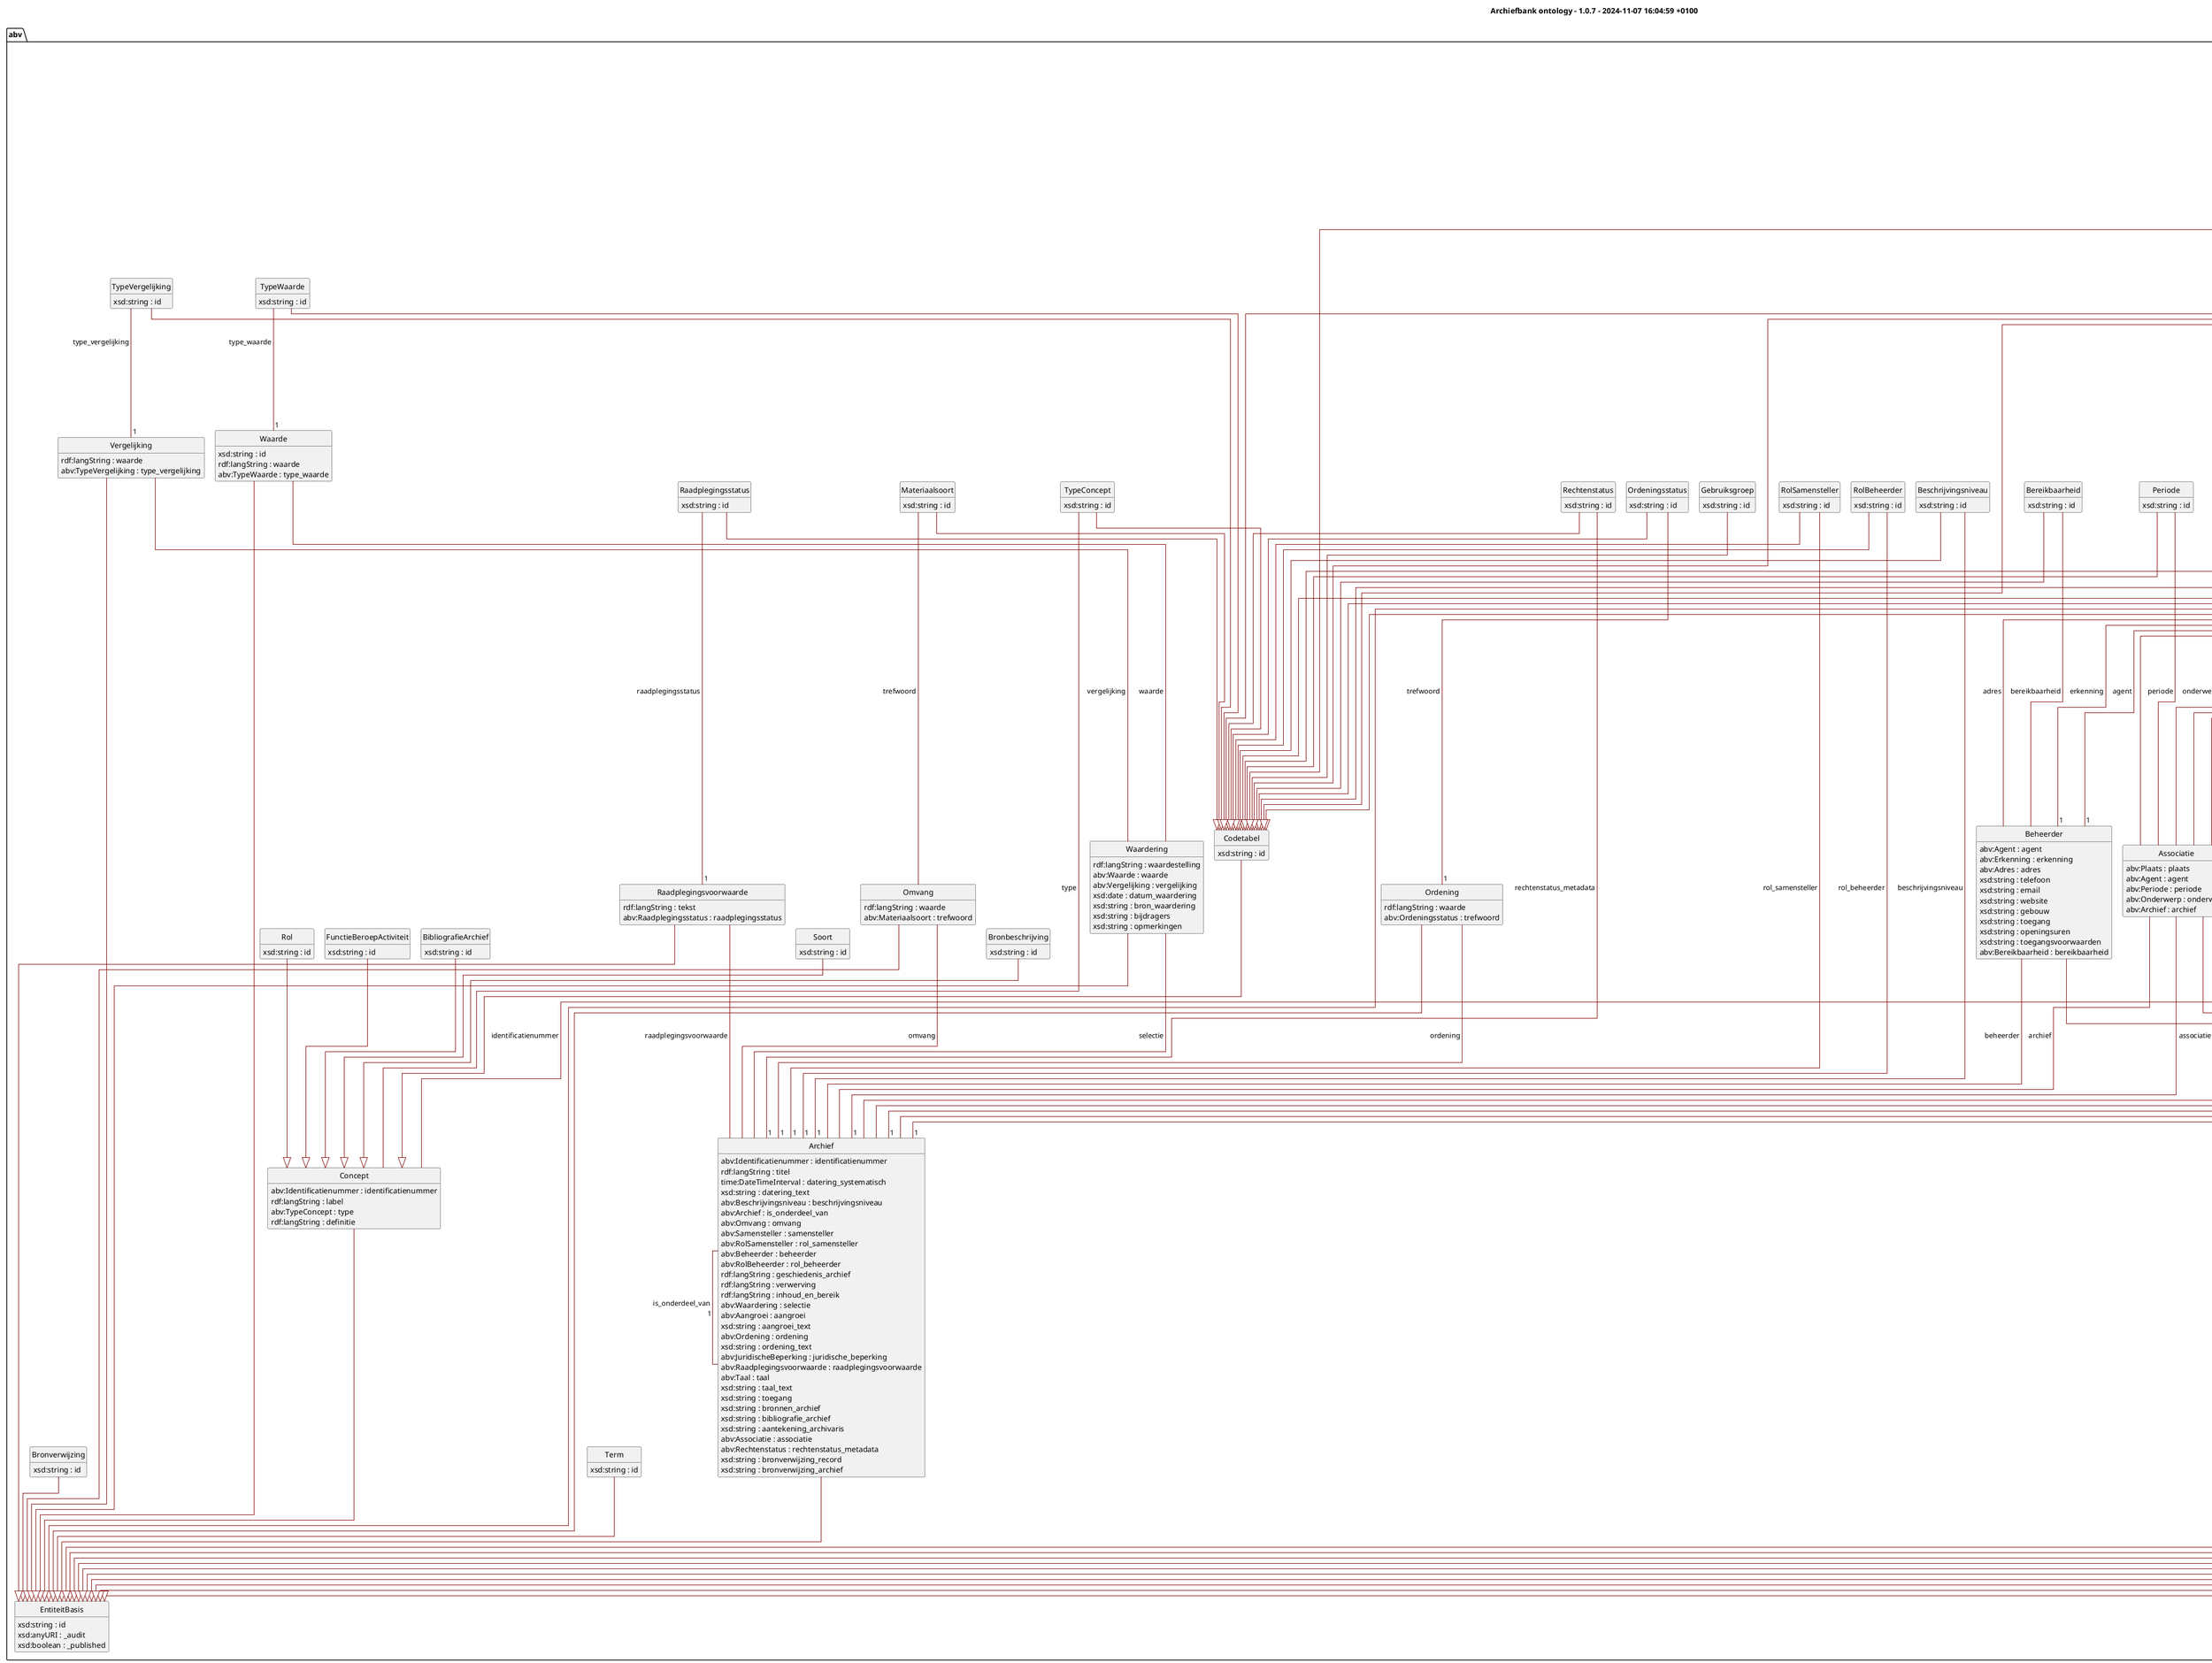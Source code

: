 @startuml
!pragma layout elk
skinparam classFontSize 14
!define LIGHTORANGE
skinparam groupInheritance 1
skinparam componentStyle uml2
skinparam wrapMessageWidth 100
skinparam ArrowColor #Maroon

title Archiefbank ontology - 1.0.7 - 2024-11-07 16:04:59 +0100
              
package abv {

class Aangroei{
	{field} xsd:string : id 
}

Aangroei --|> Codetabel

class Adres{
	{field} xsd:string : straat_en_nummer 
	{field} abv:Plaats : gemeente 
}
Plaats - "1" Adres : gemeente >
Adres --|> EntiteitBasis

class Agent{
	{field} abv:Identificatienummer : identificatienummer 
	{field} abv:Naam : naam 
	{field} abv:TypeAgent : type 
	{field} time:DateTimeInterval : datering_systematisch 
	{field} xsd:string : datering_text 
	{field} rdf:langString : geschiedenis_agent 
	{field} abv:Taal : taal 
	{field} abv:Associatie : associaties 
	{field} xsd:string : bronnen_agent 
	{field} xsd:string : bibliografie_agent 
	{field} xsd:string : bronverwijzing_record 
	{field} xsd:string : opmerking 
}
Identificatienummer -  Agent : identificatienummer >
Naam -  Agent : naam >
TypeAgent - "1" Agent : type >
Taal -  Agent : taal >
Associatie - "1" Agent : associaties >
Agent --|> EntiteitBasis

class Archief{
	{field} abv:Identificatienummer : identificatienummer 
	{field} rdf:langString : titel 
	{field} time:DateTimeInterval : datering_systematisch 
	{field} xsd:string : datering_text 
	{field} abv:Beschrijvingsniveau : beschrijvingsniveau 
	{field} abv:Archief : is_onderdeel_van 
	{field} abv:Omvang : omvang 
	{field} abv:Samensteller : samensteller 
	{field} abv:RolSamensteller : rol_samensteller 
	{field} abv:Beheerder : beheerder 
	{field} abv:RolBeheerder : rol_beheerder 
	{field} rdf:langString : geschiedenis_archief 
	{field} rdf:langString : verwerving 
	{field} rdf:langString : inhoud_en_bereik 
	{field} abv:Waardering : selectie 
	{field} abv:Aangroei : aangroei 
	{field} xsd:string : aangroei_text 
	{field} abv:Ordening : ordening 
	{field} xsd:string : ordening_text 
	{field} abv:JuridischeBeperking : juridische_beperking 
	{field} abv:Raadplegingsvoorwaarde : raadplegingsvoorwaarde 
	{field} abv:Taal : taal 
	{field} xsd:string : taal_text 
	{field} xsd:string : toegang 
	{field} xsd:string : bronnen_archief 
	{field} xsd:string : bibliografie_archief 
	{field} xsd:string : aantekening_archivaris 
	{field} abv:Associatie : associatie 
	{field} abv:Rechtenstatus : rechtenstatus_metadata 
	{field} xsd:string : bronverwijzing_record 
	{field} xsd:string : bronverwijzing_archief 
}
Identificatienummer -  Archief : identificatienummer >
Beschrijvingsniveau - "1" Archief : beschrijvingsniveau >
Archief - "1" Archief : is_onderdeel_van >
Omvang -  Archief : omvang >
Samensteller -  Archief : samensteller >
RolSamensteller - "1" Archief : rol_samensteller >
Beheerder -  Archief : beheerder >
RolBeheerder - "1" Archief : rol_beheerder >
Waardering -  Archief : selectie >
Aangroei - "1" Archief : aangroei >
Ordening - "1" Archief : ordening >
JuridischeBeperking - "1" Archief : juridische_beperking >
Raadplegingsvoorwaarde -  Archief : raadplegingsvoorwaarde >
Taal -  Archief : taal >
Associatie - "1" Archief : associatie >
Rechtenstatus - "1" Archief : rechtenstatus_metadata >
Archief --|> EntiteitBasis

class Associatie{
	{field} abv:Plaats : plaats 
	{field} abv:Agent : agent 
	{field} abv:Periode : periode 
	{field} abv:Onderwerp : onderwerp 
	{field} abv:Archief : archief 
}
Plaats -  Associatie : plaats >
Agent -  Associatie : agent >
Periode -  Associatie : periode >
Onderwerp -  Associatie : onderwerp >
Archief -  Associatie : archief >
Associatie --|> EntiteitBasis

class Beheerder{
	{field} abv:Agent : agent 
	{field} abv:Erkenning : erkenning 
	{field} abv:Adres : adres 
	{field} xsd:string : telefoon 
	{field} xsd:string : email 
	{field} xsd:string : website 
	{field} xsd:string : gebouw 
	{field} xsd:string : toegang 
	{field} xsd:string : openingsuren 
	{field} xsd:string : toegangsvoorwaarden 
	{field} abv:Bereikbaarheid : bereikbaarheid 
}
Agent - "1" Beheerder : agent >
Erkenning - "1" Beheerder : erkenning >
Adres -  Beheerder : adres >
Bereikbaarheid -  Beheerder : bereikbaarheid >
Beheerder --|> EntiteitBasis

class Bereikbaarheid{
	{field} xsd:string : id 
}

Bereikbaarheid --|> Codetabel

class Beschrijvingsniveau{
	{field} xsd:string : id 
}

Beschrijvingsniveau --|> Codetabel

class BibliografieArchief{
	{field} xsd:string : id 
}

BibliografieArchief --|> Concept

class Bronbeschrijving{
	{field} xsd:string : id 
}

Bronbeschrijving --|> Concept

class Bronverwijzing{
	{field} xsd:string : id 
}

Bronverwijzing --|> EntiteitBasis

class Codetabel{
	{field} xsd:string : id 
}

Codetabel --|> Concept

class Concept{
	{field} abv:Identificatienummer : identificatienummer 
	{field} rdf:langString : label 
	{field} abv:TypeConcept : type 
	{field} rdf:langString : definitie 
}
Identificatienummer -  Concept : identificatienummer >
TypeConcept -  Concept : type >
Concept --|> EntiteitBasis

class Datering{
	{field} xsd:string : id 
}

Datering --|> EntiteitBasis

class EntiteitBasis{
	{field} xsd:string : id 
	{field} xsd:anyURI : _audit 
	{field} xsd:boolean : _published 
}


class Erkenning{
	{field} xsd:string : id 
}

Erkenning --|> Codetabel

class Functie{
	{field} xsd:string : id 
}

Functie --|> Codetabel

class FunctieBeroepActiviteit{
	{field} xsd:string : id 
}

FunctieBeroepActiviteit --|> Concept

class Gebruiksgroep{
	{field} xsd:string : id 
}

Gebruiksgroep --|> Codetabel

class Identificatienummer{
	{field} rdf:langString : waarde 
	{field} abv:TypeIdentificatienummer : type 
	{field} abv:Agent : bron 
}
TypeIdentificatienummer - "1" Identificatienummer : type >
Agent - "1" Identificatienummer : bron >
Identificatienummer --|> EntiteitBasis

class JuridischeBeperking{
	{field} xsd:boolean : privacy_gevoelig 
	{field} xsd:boolean : contractuele_beperking 
	{field} xsd:boolean : gevoelig_voor_auteursrechtelijkebescherming 
}

JuridischeBeperking --|> EntiteitBasis

class Materiaalsoort{
	{field} xsd:string : id 
}

Materiaalsoort --|> Codetabel

class Naam{
	{field} rdf:langString : waarde 
	{field} abv:TypeNaam : type_naam 
}
TypeNaam - "1" Naam : type_naam >
Naam --|> EntiteitBasis

class Omvang{
	{field} rdf:langString : waarde 
	{field} abv:Materiaalsoort : trefwoord 
}
Materiaalsoort -  Omvang : trefwoord >
Omvang --|> EntiteitBasis

class Onderwerp{
	{field} xsd:string : id 
}

Onderwerp --|> Codetabel

class Ordening{
	{field} rdf:langString : waarde 
	{field} abv:Ordeningsstatus : trefwoord 
}
Ordeningsstatus - "1" Ordening : trefwoord >
Ordening --|> EntiteitBasis

class Ordeningsstatus{
	{field} xsd:string : id 
}

Ordeningsstatus --|> Codetabel

class Periode{
	{field} xsd:string : id 
}

Periode --|> Codetabel

class Plaats{
	{field} abv:TypeNaam : type 
}
TypeNaam - "1" Plaats : type >
Plaats --|> Codetabel

class Publicatie{
	{field} abv:Identificatienummer : identificatienummer 
	{field} xsd:string : bibliografische_verwijzing 
	{field} abv:Naam : auteur 
	{field} rdf:langString : titel 
	{field} xsd:string : reeks 
	{field} xsd:string : reeksnummer 
	{field} xsd:string : uitgever 
	{field} xsd:string : plaats_van_uitgave 
	{field} xsd:date : datum_uitgave 
	{field} xsd:anyURI : url 
}
Identificatienummer -  Publicatie : identificatienummer >
Naam -  Publicatie : auteur >
Publicatie --|> EntiteitBasis

class Raadplegingsstatus{
	{field} xsd:string : id 
}

Raadplegingsstatus --|> Codetabel

class Raadplegingsvoorwaarde{
	{field} rdf:langString : tekst 
	{field} abv:Raadplegingsstatus : raadplegingsstatus 
}
Raadplegingsstatus - "1" Raadplegingsvoorwaarde : raadplegingsstatus >
Raadplegingsvoorwaarde --|> EntiteitBasis

class Rechtenstatus{
	{field} xsd:string : id 
}

Rechtenstatus --|> Codetabel

class Rol{
	{field} xsd:string : id 
}

Rol --|> Concept

class RolBeheerder{
	{field} xsd:string : id 
}

RolBeheerder --|> Codetabel

class RolSamensteller{
	{field} xsd:string : id 
}

RolSamensteller --|> Codetabel

class Samensteller{
	{field} abv:Agent : agent 
	{field} abv:Functie : functie_beroep_activiteit 
}
Agent - "1" Samensteller : agent >
Functie -  Samensteller : functie_beroep_activiteit >
Samensteller --|> EntiteitBasis

class Soort{
	{field} xsd:string : id 
}

Soort --|> Concept

class Taal{
	{field} xsd:string : id 
}

Taal --|> Codetabel

class Term{
	{field} xsd:string : id 
}

Term --|> EntiteitBasis

class Toegang{
	{field} xsd:string : id 
}

Toegang --|> EntiteitBasis

class TypeAgent{
	{field} xsd:string : id 
}

TypeAgent --|> Codetabel

class TypeConcept{
	{field} xsd:string : id 
}

TypeConcept --|> Codetabel

class TypeIdentificatienummer{
	{field} xsd:string : id 
}

TypeIdentificatienummer --|> Codetabel

class TypeNaam{
	{field} xsd:string : id 
}

TypeNaam --|> Codetabel

class TypeVergelijking{
	{field} xsd:string : id 
}

TypeVergelijking --|> Codetabel

class TypeWaarde{
	{field} xsd:string : id 
}

TypeWaarde --|> Codetabel

class Vergelijking{
	{field} rdf:langString : waarde 
	{field} abv:TypeVergelijking : type_vergelijking 
}
TypeVergelijking - "1" Vergelijking : type_vergelijking >
Vergelijking --|> EntiteitBasis

class Waarde{
	{field} xsd:string : id 
	{field} rdf:langString : waarde 
	{field} abv:TypeWaarde : type_waarde 
}
TypeWaarde - "1" Waarde : type_waarde >
Waarde --|> EntiteitBasis

class Waardering{
	{field} rdf:langString : waardestelling 
	{field} abv:Waarde : waarde 
	{field} abv:Vergelijking : vergelijking 
	{field} xsd:date : datum_waardering 
	{field} xsd:string : bron_waardering 
	{field} xsd:string : bijdragers 
	{field} xsd:string : opmerkingen 
}
Waarde -  Waardering : waarde >
Vergelijking -  Waardering : vergelijking >
Waardering --|> EntiteitBasis

class Test{
	{field} xsd:string : id 
	{field} xsd:integer : integer_dt 
	{field} xsd:string : string_dt 
	{field} xsd:date : date_dt 
	{field} xsd:gYear : year_dt 
	{field} xsd:duration : duration_dt 
	{field} rdf:JSON : json_dt 
	{field} xsd:anyURI : uri_dt 
	{field} rdf:langString : lang_string_dt 
	{field} rdf:langString : lang_string_array_dt 
	{field} xsd:boolean : boolean_dt 
	{field} xsd:float : float_dt 
	{field} xsd:double : double_dt 
	{field} xsd:dateTime : datetime_dt 
	{field} xsd:time : time_dt 
}


hide circle
hide methods
hide empty members
@enduml
          
